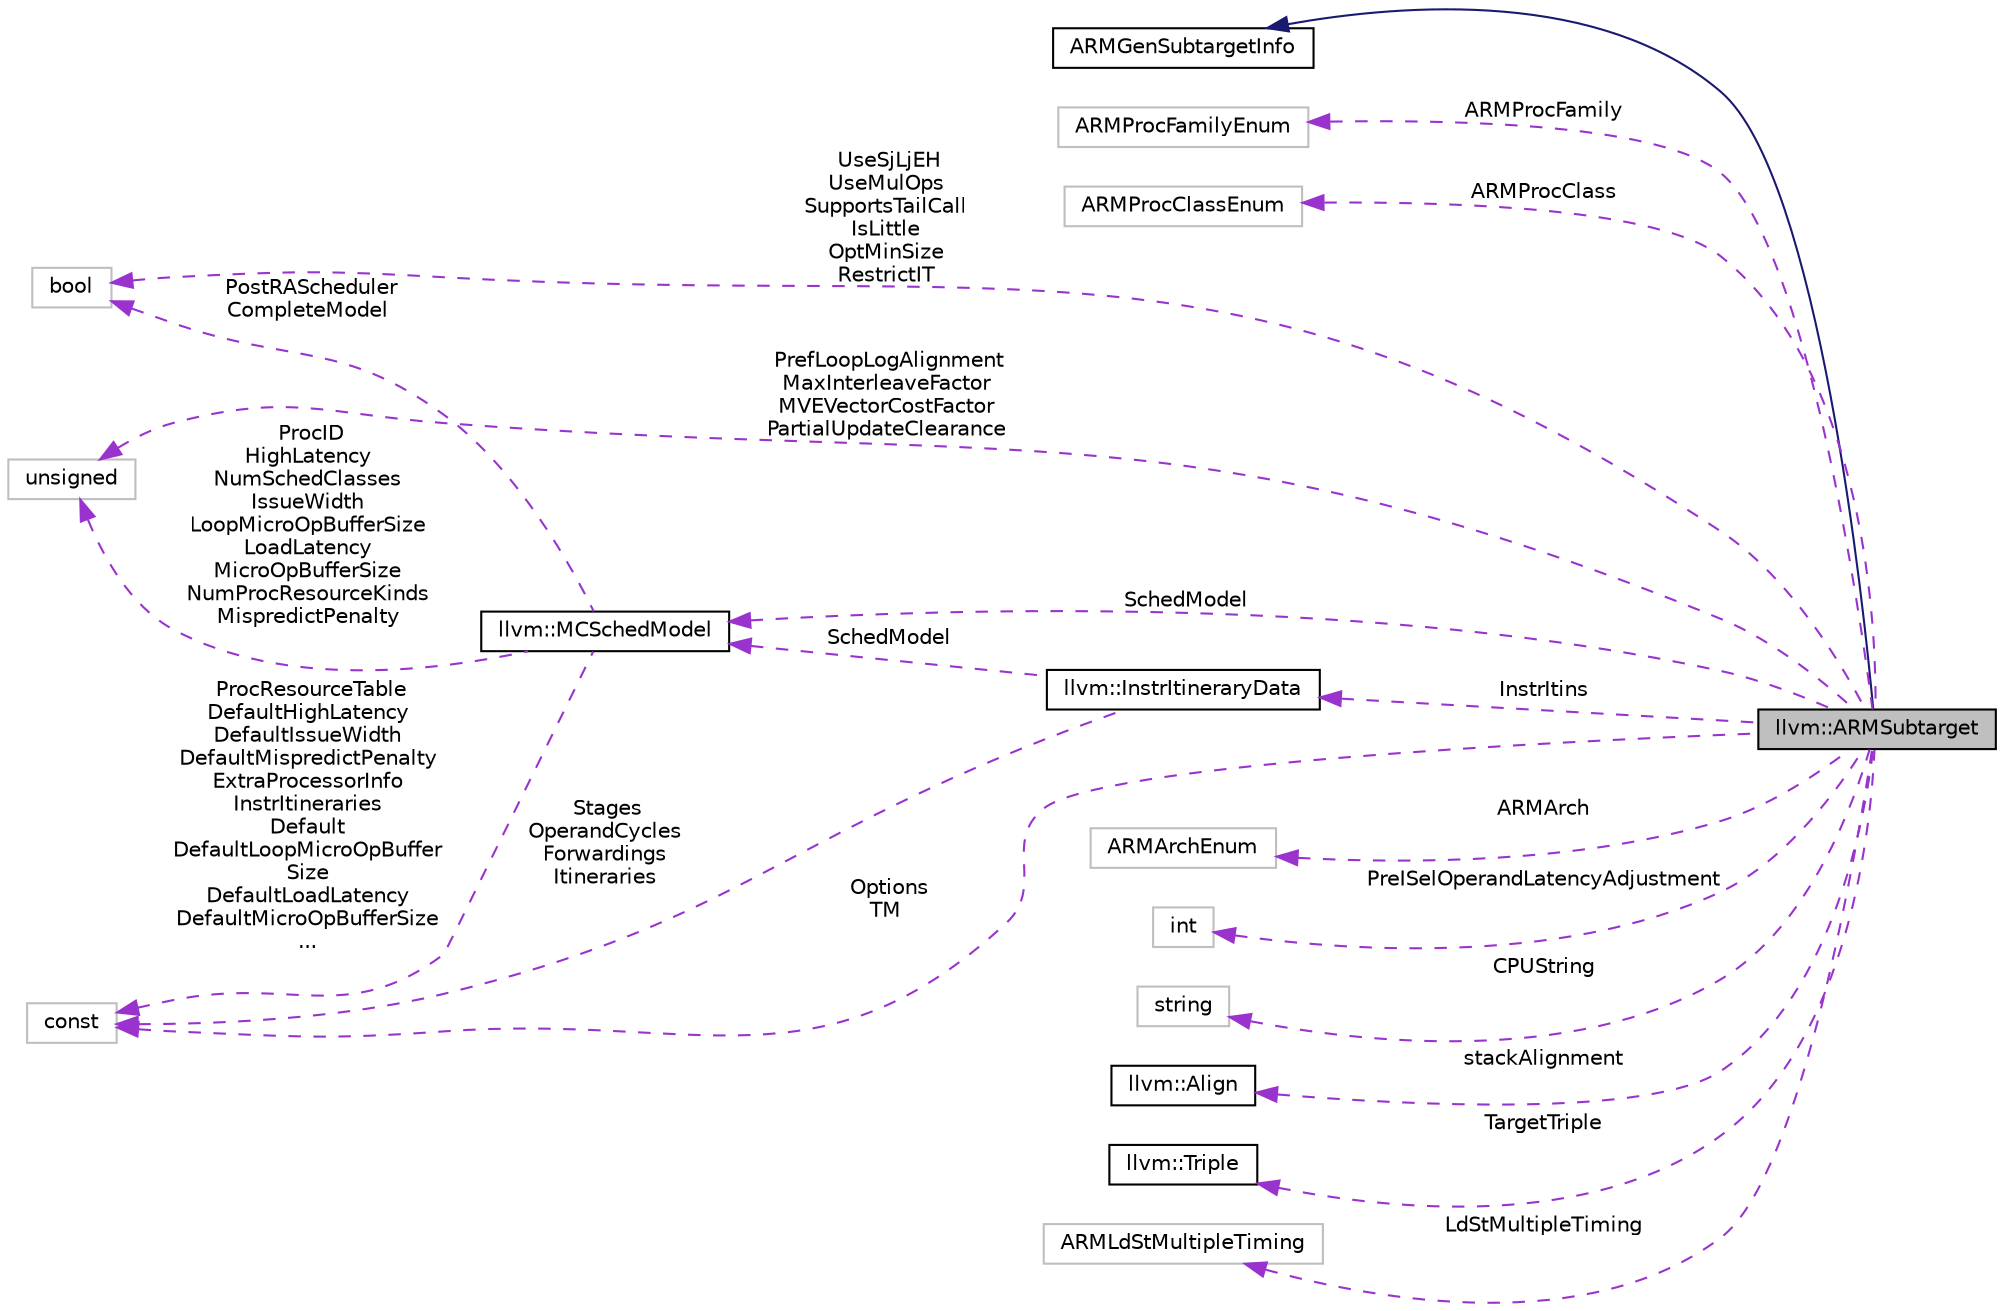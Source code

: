 digraph "llvm::ARMSubtarget"
{
 // LATEX_PDF_SIZE
  bgcolor="transparent";
  edge [fontname="Helvetica",fontsize="10",labelfontname="Helvetica",labelfontsize="10"];
  node [fontname="Helvetica",fontsize="10",shape=record];
  rankdir="LR";
  Node1 [label="llvm::ARMSubtarget",height=0.2,width=0.4,color="black", fillcolor="grey75", style="filled", fontcolor="black",tooltip=" "];
  Node2 -> Node1 [dir="back",color="midnightblue",fontsize="10",style="solid",fontname="Helvetica"];
  Node2 [label="ARMGenSubtargetInfo",height=0.2,width=0.4,color="black",URL="$classARMGenSubtargetInfo.html",tooltip=" "];
  Node3 -> Node1 [dir="back",color="darkorchid3",fontsize="10",style="dashed",label=" ARMProcFamily" ,fontname="Helvetica"];
  Node3 [label="ARMProcFamilyEnum",height=0.2,width=0.4,color="grey75",tooltip=" "];
  Node4 -> Node1 [dir="back",color="darkorchid3",fontsize="10",style="dashed",label=" ARMProcClass" ,fontname="Helvetica"];
  Node4 [label="ARMProcClassEnum",height=0.2,width=0.4,color="grey75",tooltip=" "];
  Node5 -> Node1 [dir="back",color="darkorchid3",fontsize="10",style="dashed",label=" InstrItins" ,fontname="Helvetica"];
  Node5 [label="llvm::InstrItineraryData",height=0.2,width=0.4,color="black",URL="$classllvm_1_1InstrItineraryData.html",tooltip="Itinerary data supplied by a subtarget to be used by a target."];
  Node6 -> Node5 [dir="back",color="darkorchid3",fontsize="10",style="dashed",label=" SchedModel" ,fontname="Helvetica"];
  Node6 [label="llvm::MCSchedModel",height=0.2,width=0.4,color="black",URL="$structllvm_1_1MCSchedModel.html",tooltip="Machine model for scheduling, bundling, and heuristics."];
  Node7 -> Node6 [dir="back",color="darkorchid3",fontsize="10",style="dashed",label=" PostRAScheduler\nCompleteModel" ,fontname="Helvetica"];
  Node7 [label="bool",height=0.2,width=0.4,color="grey75",tooltip=" "];
  Node8 -> Node6 [dir="back",color="darkorchid3",fontsize="10",style="dashed",label=" ProcResourceTable\nDefaultHighLatency\nDefaultIssueWidth\nDefaultMispredictPenalty\nExtraProcessorInfo\nInstrItineraries\nDefault\nDefaultLoopMicroOpBuffer\lSize\nDefaultLoadLatency\nDefaultMicroOpBufferSize\n..." ,fontname="Helvetica"];
  Node8 [label="const",height=0.2,width=0.4,color="grey75",tooltip=" "];
  Node9 -> Node6 [dir="back",color="darkorchid3",fontsize="10",style="dashed",label=" ProcID\nHighLatency\nNumSchedClasses\nIssueWidth\nLoopMicroOpBufferSize\nLoadLatency\nMicroOpBufferSize\nNumProcResourceKinds\nMispredictPenalty" ,fontname="Helvetica"];
  Node9 [label="unsigned",height=0.2,width=0.4,color="grey75",tooltip=" "];
  Node8 -> Node5 [dir="back",color="darkorchid3",fontsize="10",style="dashed",label=" Stages\nOperandCycles\nForwardings\nItineraries" ,fontname="Helvetica"];
  Node6 -> Node1 [dir="back",color="darkorchid3",fontsize="10",style="dashed",label=" SchedModel" ,fontname="Helvetica"];
  Node10 -> Node1 [dir="back",color="darkorchid3",fontsize="10",style="dashed",label=" ARMArch" ,fontname="Helvetica"];
  Node10 [label="ARMArchEnum",height=0.2,width=0.4,color="grey75",tooltip=" "];
  Node11 -> Node1 [dir="back",color="darkorchid3",fontsize="10",style="dashed",label=" PreISelOperandLatencyAdjustment" ,fontname="Helvetica"];
  Node11 [label="int",height=0.2,width=0.4,color="grey75",tooltip=" "];
  Node12 -> Node1 [dir="back",color="darkorchid3",fontsize="10",style="dashed",label=" CPUString" ,fontname="Helvetica"];
  Node12 [label="string",height=0.2,width=0.4,color="grey75",tooltip=" "];
  Node7 -> Node1 [dir="back",color="darkorchid3",fontsize="10",style="dashed",label=" UseSjLjEH\nUseMulOps\nSupportsTailCall\nIsLittle\nOptMinSize\nRestrictIT" ,fontname="Helvetica"];
  Node13 -> Node1 [dir="back",color="darkorchid3",fontsize="10",style="dashed",label=" stackAlignment" ,fontname="Helvetica"];
  Node13 [label="llvm::Align",height=0.2,width=0.4,color="black",URL="$structllvm_1_1Align.html",tooltip="This struct is a compact representation of a valid (non-zero power of two) alignment."];
  Node14 -> Node1 [dir="back",color="darkorchid3",fontsize="10",style="dashed",label=" TargetTriple" ,fontname="Helvetica"];
  Node14 [label="llvm::Triple",height=0.2,width=0.4,color="black",URL="$classllvm_1_1Triple.html",tooltip="Triple - Helper class for working with autoconf configuration names."];
  Node15 -> Node1 [dir="back",color="darkorchid3",fontsize="10",style="dashed",label=" LdStMultipleTiming" ,fontname="Helvetica"];
  Node15 [label="ARMLdStMultipleTiming",height=0.2,width=0.4,color="grey75",tooltip=" "];
  Node8 -> Node1 [dir="back",color="darkorchid3",fontsize="10",style="dashed",label=" Options\nTM" ,fontname="Helvetica"];
  Node9 -> Node1 [dir="back",color="darkorchid3",fontsize="10",style="dashed",label=" PrefLoopLogAlignment\nMaxInterleaveFactor\nMVEVectorCostFactor\nPartialUpdateClearance" ,fontname="Helvetica"];
}
